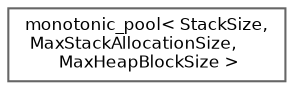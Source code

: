 digraph "Graphical Class Hierarchy"
{
 // LATEX_PDF_SIZE
  bgcolor="transparent";
  edge [fontname=Helvetica,fontsize=8,labelfontname=Helvetica,labelfontsize=8];
  node [fontname=Helvetica,fontsize=8,shape=box,height=0.2,width=0.4];
  rankdir="LR";
  Node0 [id="Node000000",label="monotonic_pool\< StackSize,\l MaxStackAllocationSize,\l MaxHeapBlockSize \>",height=0.2,width=0.4,color="grey40", fillcolor="white", style="filled",URL="$df/db2/classchdr_1_1monotonic__pool.html",tooltip="A pooled memory resource that manages memory blocks in a monotonic allocation scheme."];
}
